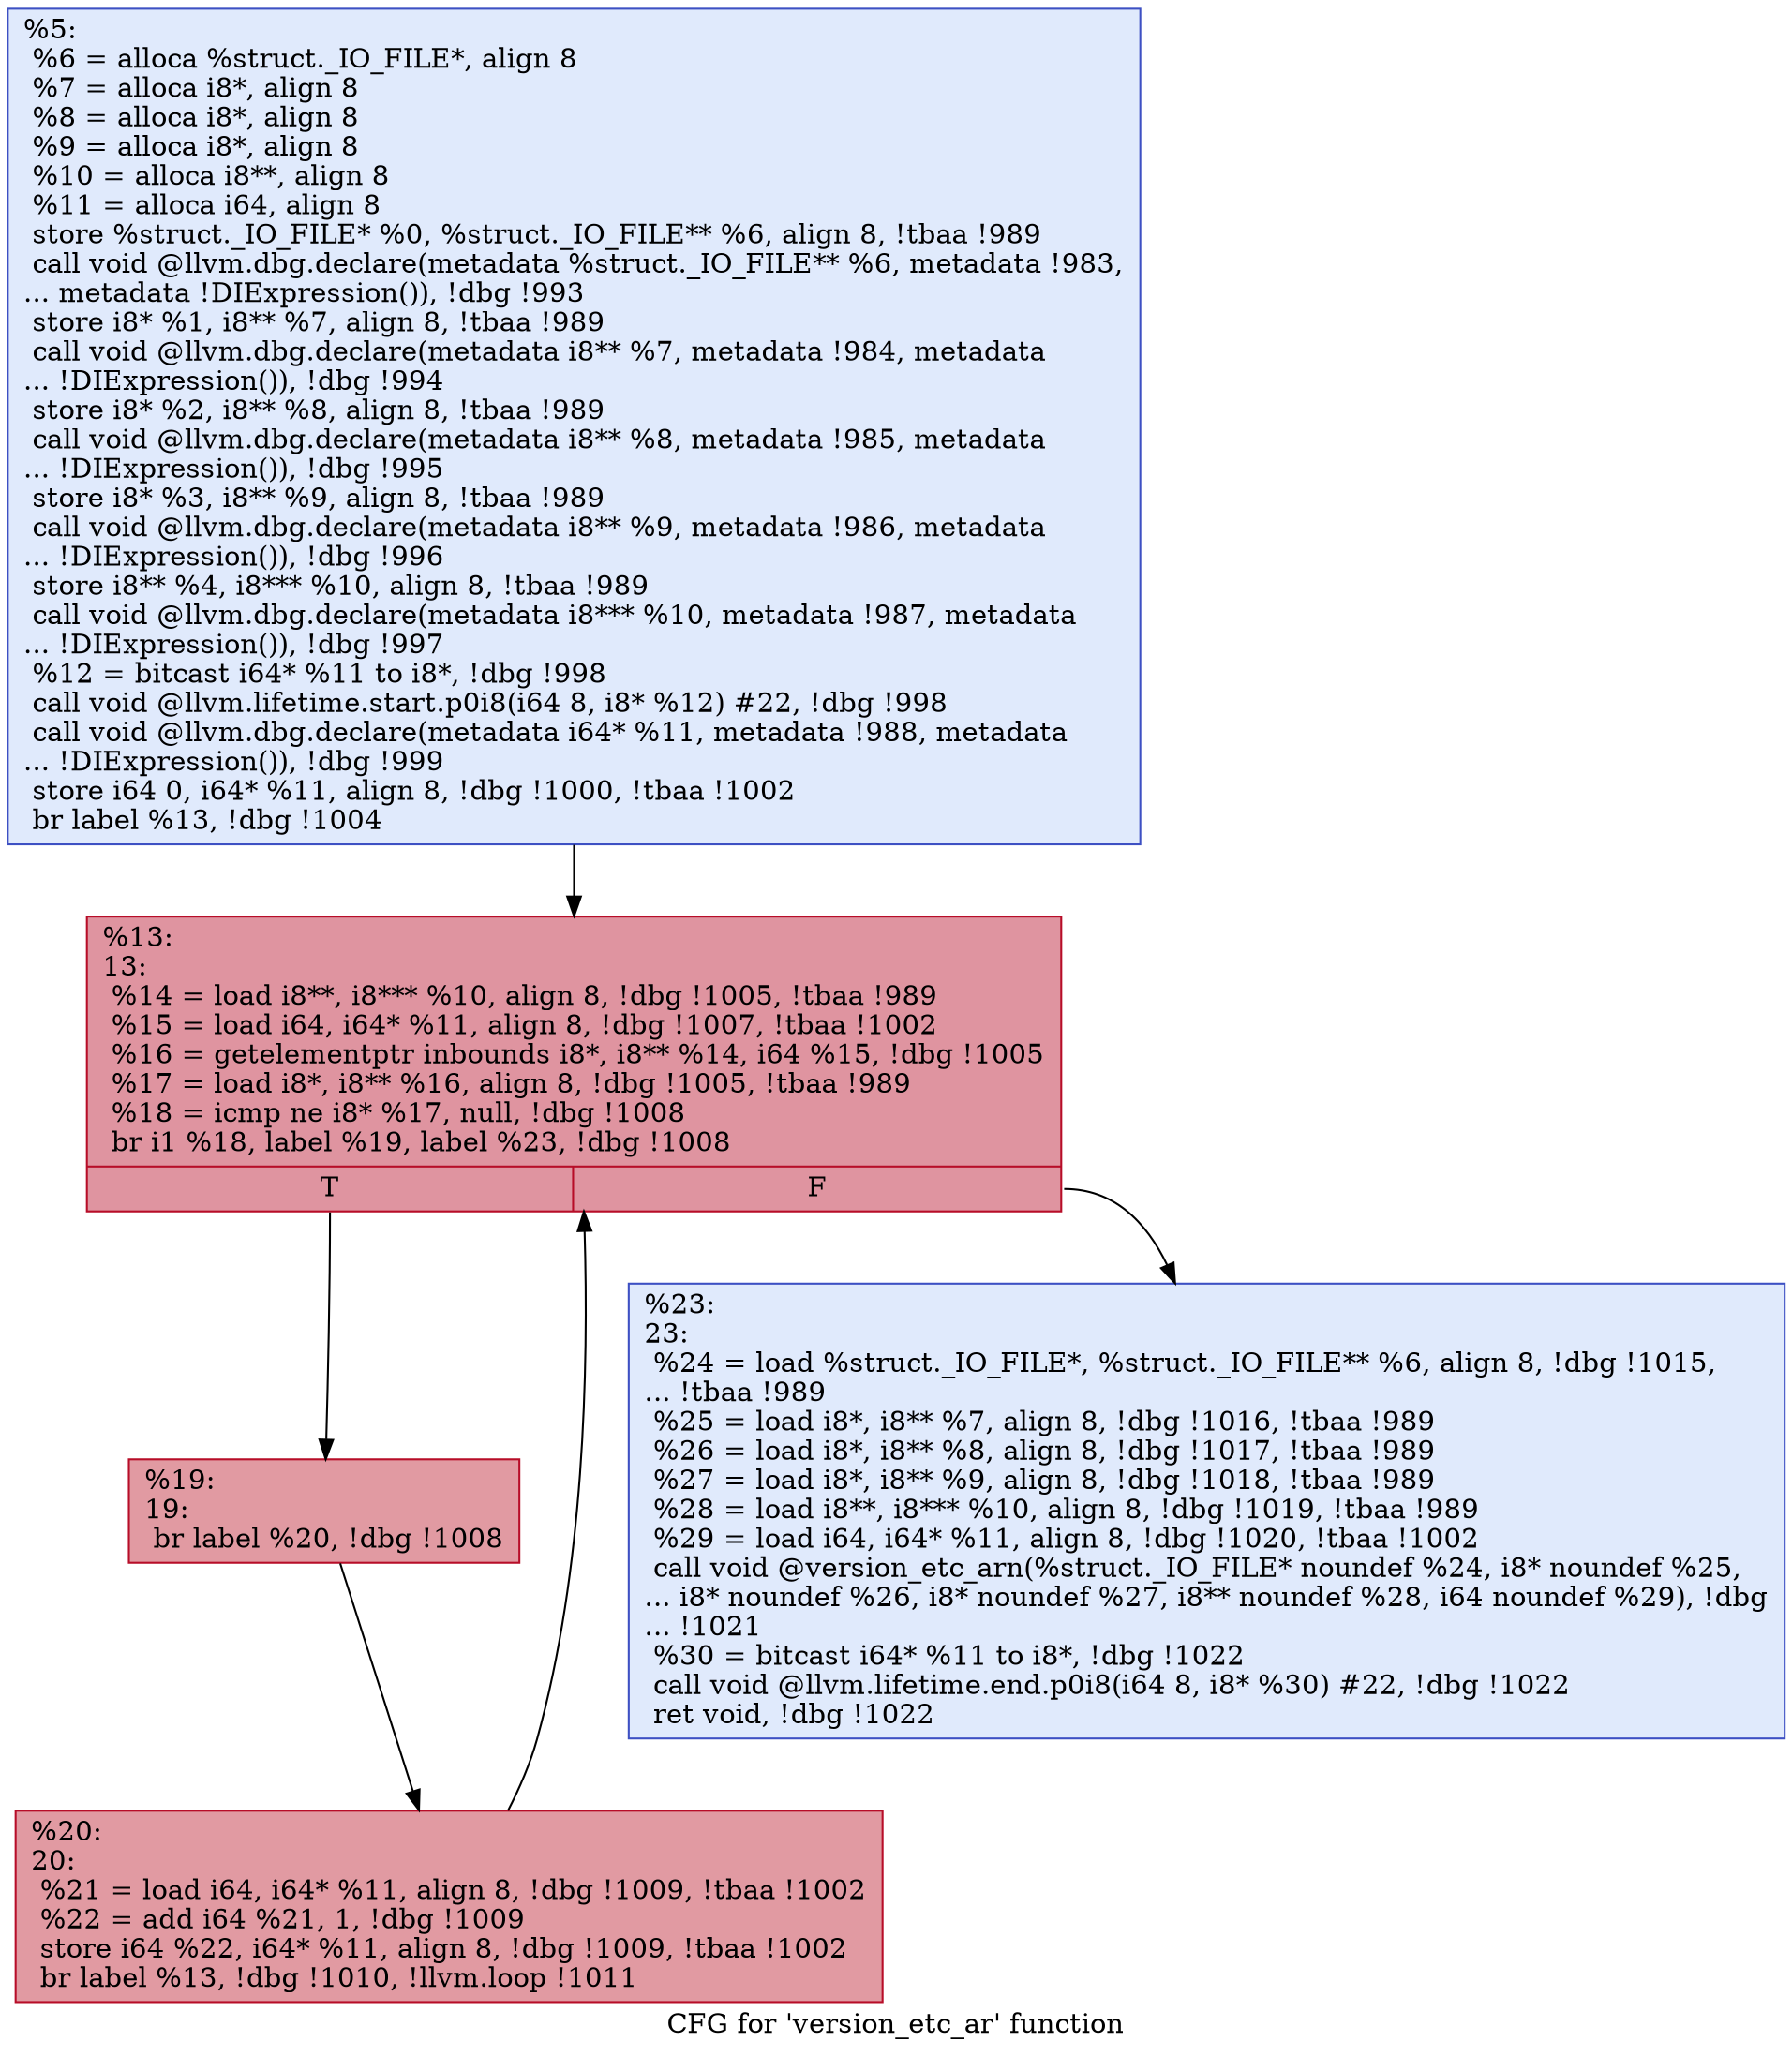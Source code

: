 digraph "CFG for 'version_etc_ar' function" {
	label="CFG for 'version_etc_ar' function";

	Node0x222b070 [shape=record,color="#3d50c3ff", style=filled, fillcolor="#b9d0f970",label="{%5:\l  %6 = alloca %struct._IO_FILE*, align 8\l  %7 = alloca i8*, align 8\l  %8 = alloca i8*, align 8\l  %9 = alloca i8*, align 8\l  %10 = alloca i8**, align 8\l  %11 = alloca i64, align 8\l  store %struct._IO_FILE* %0, %struct._IO_FILE** %6, align 8, !tbaa !989\l  call void @llvm.dbg.declare(metadata %struct._IO_FILE** %6, metadata !983,\l... metadata !DIExpression()), !dbg !993\l  store i8* %1, i8** %7, align 8, !tbaa !989\l  call void @llvm.dbg.declare(metadata i8** %7, metadata !984, metadata\l... !DIExpression()), !dbg !994\l  store i8* %2, i8** %8, align 8, !tbaa !989\l  call void @llvm.dbg.declare(metadata i8** %8, metadata !985, metadata\l... !DIExpression()), !dbg !995\l  store i8* %3, i8** %9, align 8, !tbaa !989\l  call void @llvm.dbg.declare(metadata i8** %9, metadata !986, metadata\l... !DIExpression()), !dbg !996\l  store i8** %4, i8*** %10, align 8, !tbaa !989\l  call void @llvm.dbg.declare(metadata i8*** %10, metadata !987, metadata\l... !DIExpression()), !dbg !997\l  %12 = bitcast i64* %11 to i8*, !dbg !998\l  call void @llvm.lifetime.start.p0i8(i64 8, i8* %12) #22, !dbg !998\l  call void @llvm.dbg.declare(metadata i64* %11, metadata !988, metadata\l... !DIExpression()), !dbg !999\l  store i64 0, i64* %11, align 8, !dbg !1000, !tbaa !1002\l  br label %13, !dbg !1004\l}"];
	Node0x222b070 -> Node0x222b0f0;
	Node0x222b0f0 [shape=record,color="#b70d28ff", style=filled, fillcolor="#b70d2870",label="{%13:\l13:                                               \l  %14 = load i8**, i8*** %10, align 8, !dbg !1005, !tbaa !989\l  %15 = load i64, i64* %11, align 8, !dbg !1007, !tbaa !1002\l  %16 = getelementptr inbounds i8*, i8** %14, i64 %15, !dbg !1005\l  %17 = load i8*, i8** %16, align 8, !dbg !1005, !tbaa !989\l  %18 = icmp ne i8* %17, null, !dbg !1008\l  br i1 %18, label %19, label %23, !dbg !1008\l|{<s0>T|<s1>F}}"];
	Node0x222b0f0:s0 -> Node0x222b140;
	Node0x222b0f0:s1 -> Node0x222b1e0;
	Node0x222b140 [shape=record,color="#b70d28ff", style=filled, fillcolor="#bb1b2c70",label="{%19:\l19:                                               \l  br label %20, !dbg !1008\l}"];
	Node0x222b140 -> Node0x222b190;
	Node0x222b190 [shape=record,color="#b70d28ff", style=filled, fillcolor="#bb1b2c70",label="{%20:\l20:                                               \l  %21 = load i64, i64* %11, align 8, !dbg !1009, !tbaa !1002\l  %22 = add i64 %21, 1, !dbg !1009\l  store i64 %22, i64* %11, align 8, !dbg !1009, !tbaa !1002\l  br label %13, !dbg !1010, !llvm.loop !1011\l}"];
	Node0x222b190 -> Node0x222b0f0;
	Node0x222b1e0 [shape=record,color="#3d50c3ff", style=filled, fillcolor="#b9d0f970",label="{%23:\l23:                                               \l  %24 = load %struct._IO_FILE*, %struct._IO_FILE** %6, align 8, !dbg !1015,\l... !tbaa !989\l  %25 = load i8*, i8** %7, align 8, !dbg !1016, !tbaa !989\l  %26 = load i8*, i8** %8, align 8, !dbg !1017, !tbaa !989\l  %27 = load i8*, i8** %9, align 8, !dbg !1018, !tbaa !989\l  %28 = load i8**, i8*** %10, align 8, !dbg !1019, !tbaa !989\l  %29 = load i64, i64* %11, align 8, !dbg !1020, !tbaa !1002\l  call void @version_etc_arn(%struct._IO_FILE* noundef %24, i8* noundef %25,\l... i8* noundef %26, i8* noundef %27, i8** noundef %28, i64 noundef %29), !dbg\l... !1021\l  %30 = bitcast i64* %11 to i8*, !dbg !1022\l  call void @llvm.lifetime.end.p0i8(i64 8, i8* %30) #22, !dbg !1022\l  ret void, !dbg !1022\l}"];
}
